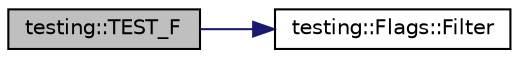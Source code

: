 digraph "testing::TEST_F"
{
  edge [fontname="Helvetica",fontsize="10",labelfontname="Helvetica",labelfontsize="10"];
  node [fontname="Helvetica",fontsize="10",shape=record];
  rankdir="LR";
  Node1618 [label="testing::TEST_F",height=0.2,width=0.4,color="black", fillcolor="grey75", style="filled", fontcolor="black"];
  Node1618 -> Node1619 [color="midnightblue",fontsize="10",style="solid",fontname="Helvetica"];
  Node1619 [label="testing::Flags::Filter",height=0.2,width=0.4,color="black", fillcolor="white", style="filled",URL="$da/d96/structtesting_1_1_flags.html#afc7350b7c1ac4c0e0efe2d9a94729eb7"];
}
